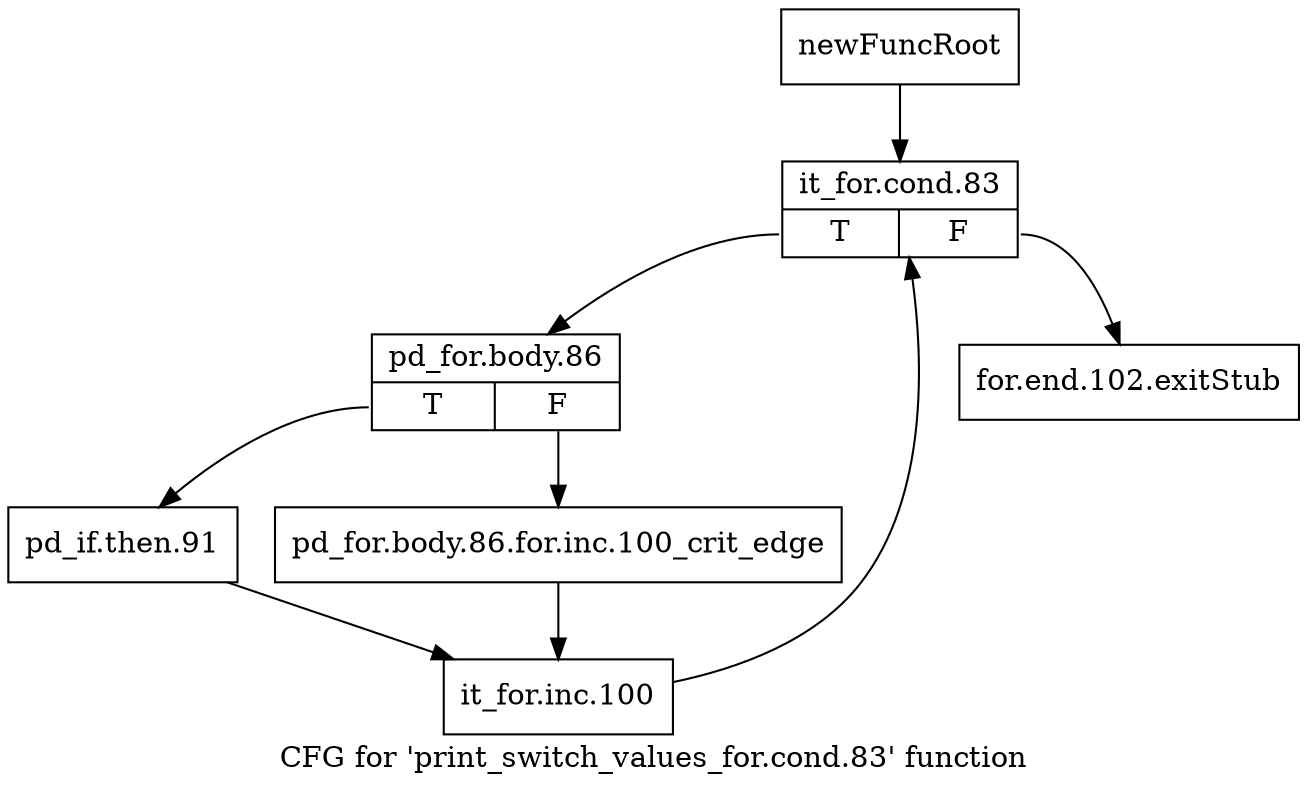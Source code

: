 digraph "CFG for 'print_switch_values_for.cond.83' function" {
	label="CFG for 'print_switch_values_for.cond.83' function";

	Node0xc46da30 [shape=record,label="{newFuncRoot}"];
	Node0xc46da30 -> Node0xc48a2d0;
	Node0xc48a280 [shape=record,label="{for.end.102.exitStub}"];
	Node0xc48a2d0 [shape=record,label="{it_for.cond.83|{<s0>T|<s1>F}}"];
	Node0xc48a2d0:s0 -> Node0xc48a320;
	Node0xc48a2d0:s1 -> Node0xc48a280;
	Node0xc48a320 [shape=record,label="{pd_for.body.86|{<s0>T|<s1>F}}"];
	Node0xc48a320:s0 -> Node0xc48a3c0;
	Node0xc48a320:s1 -> Node0xc48a370;
	Node0xc48a370 [shape=record,label="{pd_for.body.86.for.inc.100_crit_edge}"];
	Node0xc48a370 -> Node0xc48a410;
	Node0xc48a3c0 [shape=record,label="{pd_if.then.91}"];
	Node0xc48a3c0 -> Node0xc48a410;
	Node0xc48a410 [shape=record,label="{it_for.inc.100}"];
	Node0xc48a410 -> Node0xc48a2d0;
}
